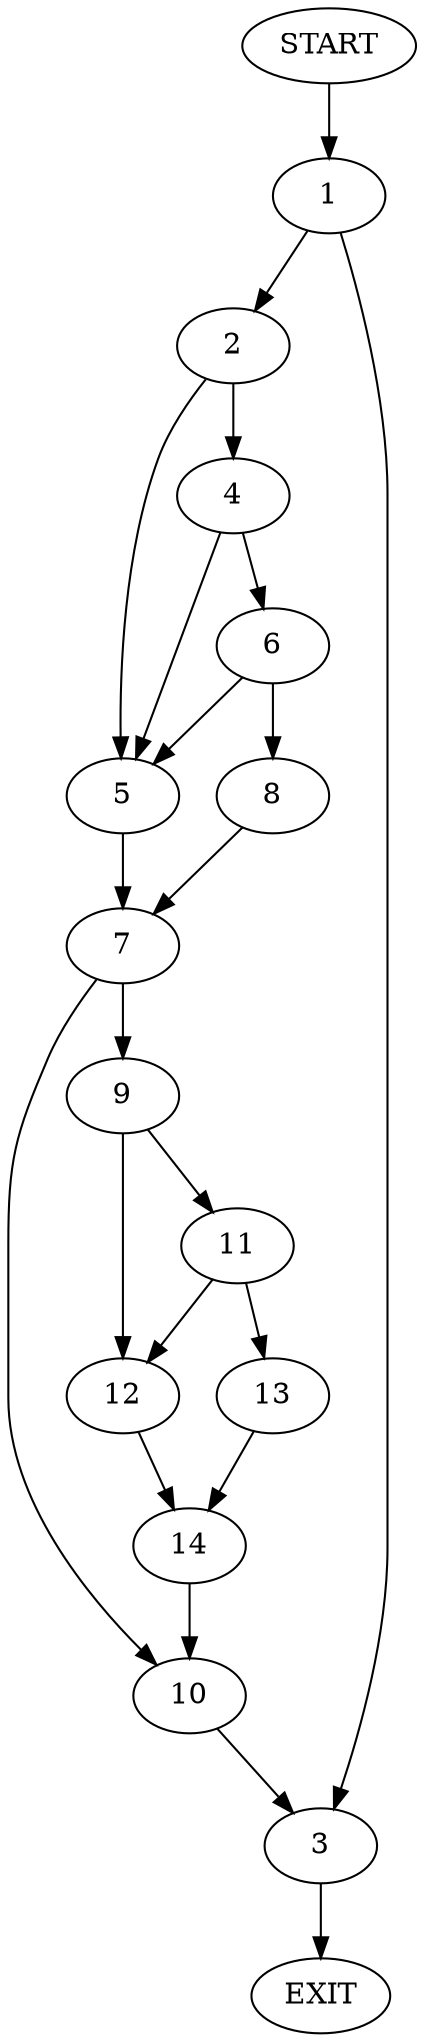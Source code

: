 digraph {
0 [label="START"]
15 [label="EXIT"]
0 -> 1
1 -> 2
1 -> 3
2 -> 4
2 -> 5
3 -> 15
4 -> 5
4 -> 6
5 -> 7
6 -> 8
6 -> 5
8 -> 7
7 -> 9
7 -> 10
9 -> 11
9 -> 12
10 -> 3
11 -> 13
11 -> 12
12 -> 14
13 -> 14
14 -> 10
}
